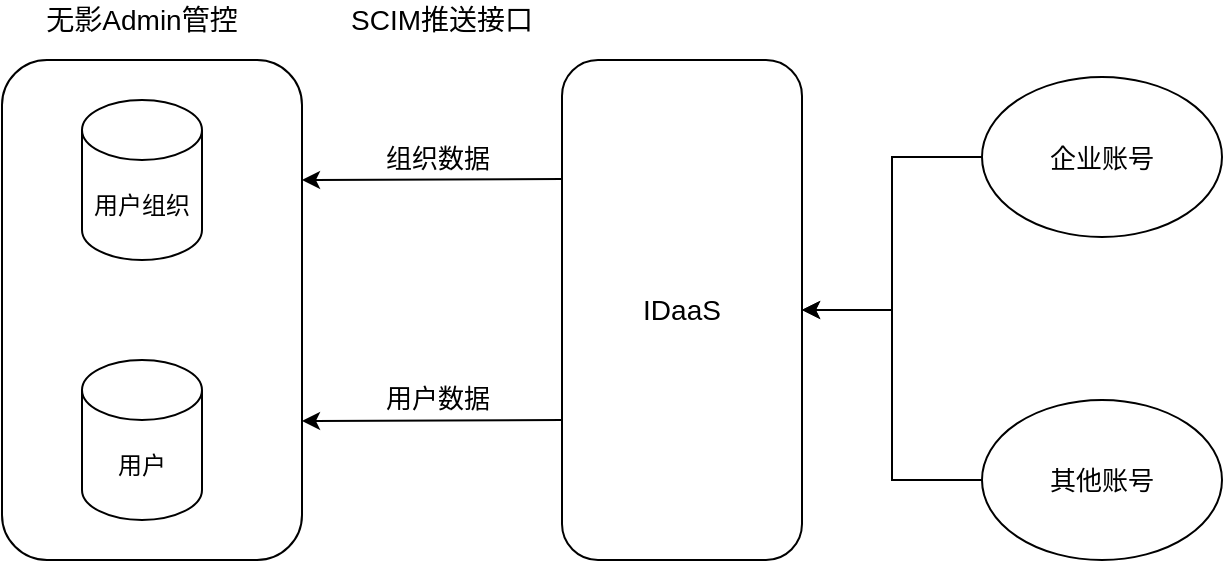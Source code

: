 <mxfile version="14.9.3" type="github">
  <diagram id="NuO11RmyNh4fEla-yD1q" name="Page-1">
    <mxGraphModel dx="1265" dy="841" grid="1" gridSize="10" guides="1" tooltips="1" connect="1" arrows="1" fold="1" page="1" pageScale="1" pageWidth="827" pageHeight="1169" math="0" shadow="0">
      <root>
        <mxCell id="0" />
        <mxCell id="1" parent="0" />
        <mxCell id="OoSfEHq5_-Fq0xSnBed_-8" value="" style="rounded=1;whiteSpace=wrap;html=1;" vertex="1" parent="1">
          <mxGeometry x="160" y="220" width="150" height="250" as="geometry" />
        </mxCell>
        <mxCell id="OoSfEHq5_-Fq0xSnBed_-6" value="用户组织" style="shape=cylinder3;whiteSpace=wrap;html=1;boundedLbl=1;backgroundOutline=1;size=15;" vertex="1" parent="1">
          <mxGeometry x="200" y="240" width="60" height="80" as="geometry" />
        </mxCell>
        <mxCell id="OoSfEHq5_-Fq0xSnBed_-7" value="用户" style="shape=cylinder3;whiteSpace=wrap;html=1;boundedLbl=1;backgroundOutline=1;size=15;" vertex="1" parent="1">
          <mxGeometry x="200" y="370" width="60" height="80" as="geometry" />
        </mxCell>
        <mxCell id="OoSfEHq5_-Fq0xSnBed_-9" value="无影Admin管控" style="text;html=1;strokeColor=none;fillColor=none;align=center;verticalAlign=middle;whiteSpace=wrap;rounded=0;fontSize=14;" vertex="1" parent="1">
          <mxGeometry x="180" y="190" width="100" height="20" as="geometry" />
        </mxCell>
        <mxCell id="OoSfEHq5_-Fq0xSnBed_-10" value="IDaaS" style="rounded=1;whiteSpace=wrap;html=1;fontSize=14;" vertex="1" parent="1">
          <mxGeometry x="440" y="220" width="120" height="250" as="geometry" />
        </mxCell>
        <mxCell id="OoSfEHq5_-Fq0xSnBed_-11" value="" style="endArrow=classic;html=1;fontSize=14;" edge="1" parent="1">
          <mxGeometry width="50" height="50" relative="1" as="geometry">
            <mxPoint x="440" y="279.5" as="sourcePoint" />
            <mxPoint x="310" y="280" as="targetPoint" />
          </mxGeometry>
        </mxCell>
        <mxCell id="OoSfEHq5_-Fq0xSnBed_-12" value="" style="endArrow=classic;html=1;fontSize=14;" edge="1" parent="1">
          <mxGeometry width="50" height="50" relative="1" as="geometry">
            <mxPoint x="440" y="400" as="sourcePoint" />
            <mxPoint x="310" y="400.5" as="targetPoint" />
          </mxGeometry>
        </mxCell>
        <mxCell id="OoSfEHq5_-Fq0xSnBed_-13" value="SCIM推送接口" style="text;html=1;strokeColor=none;fillColor=none;align=center;verticalAlign=middle;whiteSpace=wrap;rounded=0;fontSize=14;" vertex="1" parent="1">
          <mxGeometry x="330" y="190" width="100" height="20" as="geometry" />
        </mxCell>
        <mxCell id="OoSfEHq5_-Fq0xSnBed_-14" value="组织数据" style="text;html=1;strokeColor=none;fillColor=none;align=center;verticalAlign=middle;whiteSpace=wrap;rounded=0;fontSize=13;" vertex="1" parent="1">
          <mxGeometry x="330" y="250" width="96" height="37" as="geometry" />
        </mxCell>
        <mxCell id="OoSfEHq5_-Fq0xSnBed_-18" value="用户数据" style="text;html=1;strokeColor=none;fillColor=none;align=center;verticalAlign=middle;whiteSpace=wrap;rounded=0;fontSize=13;" vertex="1" parent="1">
          <mxGeometry x="330" y="370" width="96" height="37" as="geometry" />
        </mxCell>
        <mxCell id="OoSfEHq5_-Fq0xSnBed_-22" value="" style="edgeStyle=orthogonalEdgeStyle;rounded=0;orthogonalLoop=1;jettySize=auto;html=1;fontSize=13;" edge="1" parent="1" source="OoSfEHq5_-Fq0xSnBed_-19" target="OoSfEHq5_-Fq0xSnBed_-10">
          <mxGeometry relative="1" as="geometry" />
        </mxCell>
        <mxCell id="OoSfEHq5_-Fq0xSnBed_-19" value="企业账号" style="ellipse;whiteSpace=wrap;html=1;fontSize=13;" vertex="1" parent="1">
          <mxGeometry x="650" y="228.5" width="120" height="80" as="geometry" />
        </mxCell>
        <mxCell id="OoSfEHq5_-Fq0xSnBed_-21" value="" style="edgeStyle=orthogonalEdgeStyle;rounded=0;orthogonalLoop=1;jettySize=auto;html=1;fontSize=13;" edge="1" parent="1" source="OoSfEHq5_-Fq0xSnBed_-20" target="OoSfEHq5_-Fq0xSnBed_-10">
          <mxGeometry relative="1" as="geometry" />
        </mxCell>
        <mxCell id="OoSfEHq5_-Fq0xSnBed_-20" value="其他账号" style="ellipse;whiteSpace=wrap;html=1;fontSize=13;" vertex="1" parent="1">
          <mxGeometry x="650" y="390" width="120" height="80" as="geometry" />
        </mxCell>
      </root>
    </mxGraphModel>
  </diagram>
</mxfile>
